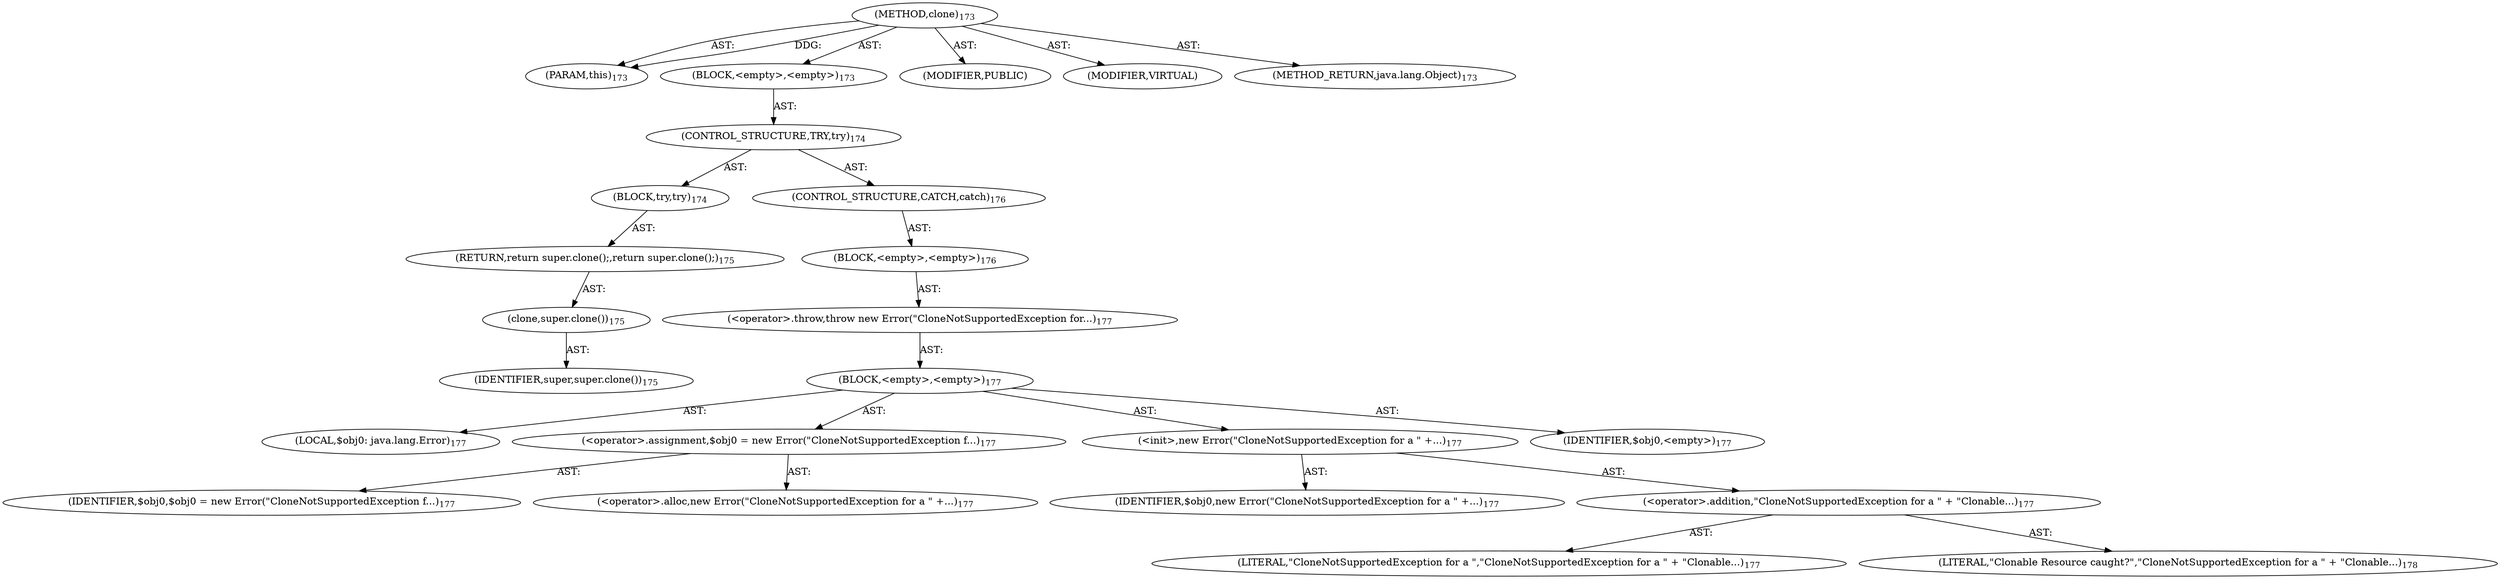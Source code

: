 digraph "clone" {  
"111669149708" [label = <(METHOD,clone)<SUB>173</SUB>> ]
"115964117017" [label = <(PARAM,this)<SUB>173</SUB>> ]
"25769803788" [label = <(BLOCK,&lt;empty&gt;,&lt;empty&gt;)<SUB>173</SUB>> ]
"47244640256" [label = <(CONTROL_STRUCTURE,TRY,try)<SUB>174</SUB>> ]
"25769803789" [label = <(BLOCK,try,try)<SUB>174</SUB>> ]
"146028888068" [label = <(RETURN,return super.clone();,return super.clone();)<SUB>175</SUB>> ]
"30064771112" [label = <(clone,super.clone())<SUB>175</SUB>> ]
"68719476773" [label = <(IDENTIFIER,super,super.clone())<SUB>175</SUB>> ]
"47244640257" [label = <(CONTROL_STRUCTURE,CATCH,catch)<SUB>176</SUB>> ]
"25769803790" [label = <(BLOCK,&lt;empty&gt;,&lt;empty&gt;)<SUB>176</SUB>> ]
"30064771113" [label = <(&lt;operator&gt;.throw,throw new Error(&quot;CloneNotSupportedException for...)<SUB>177</SUB>> ]
"25769803791" [label = <(BLOCK,&lt;empty&gt;,&lt;empty&gt;)<SUB>177</SUB>> ]
"94489280512" [label = <(LOCAL,$obj0: java.lang.Error)<SUB>177</SUB>> ]
"30064771114" [label = <(&lt;operator&gt;.assignment,$obj0 = new Error(&quot;CloneNotSupportedException f...)<SUB>177</SUB>> ]
"68719476774" [label = <(IDENTIFIER,$obj0,$obj0 = new Error(&quot;CloneNotSupportedException f...)<SUB>177</SUB>> ]
"30064771115" [label = <(&lt;operator&gt;.alloc,new Error(&quot;CloneNotSupportedException for a &quot; +...)<SUB>177</SUB>> ]
"30064771116" [label = <(&lt;init&gt;,new Error(&quot;CloneNotSupportedException for a &quot; +...)<SUB>177</SUB>> ]
"68719476775" [label = <(IDENTIFIER,$obj0,new Error(&quot;CloneNotSupportedException for a &quot; +...)<SUB>177</SUB>> ]
"30064771117" [label = <(&lt;operator&gt;.addition,&quot;CloneNotSupportedException for a &quot; + &quot;Clonable...)<SUB>177</SUB>> ]
"90194313230" [label = <(LITERAL,&quot;CloneNotSupportedException for a &quot;,&quot;CloneNotSupportedException for a &quot; + &quot;Clonable...)<SUB>177</SUB>> ]
"90194313231" [label = <(LITERAL,&quot;Clonable Resource caught?&quot;,&quot;CloneNotSupportedException for a &quot; + &quot;Clonable...)<SUB>178</SUB>> ]
"68719476776" [label = <(IDENTIFIER,$obj0,&lt;empty&gt;)<SUB>177</SUB>> ]
"133143986204" [label = <(MODIFIER,PUBLIC)> ]
"133143986205" [label = <(MODIFIER,VIRTUAL)> ]
"128849018892" [label = <(METHOD_RETURN,java.lang.Object)<SUB>173</SUB>> ]
  "111669149708" -> "115964117017"  [ label = "AST: "] 
  "111669149708" -> "25769803788"  [ label = "AST: "] 
  "111669149708" -> "133143986204"  [ label = "AST: "] 
  "111669149708" -> "133143986205"  [ label = "AST: "] 
  "111669149708" -> "128849018892"  [ label = "AST: "] 
  "25769803788" -> "47244640256"  [ label = "AST: "] 
  "47244640256" -> "25769803789"  [ label = "AST: "] 
  "47244640256" -> "47244640257"  [ label = "AST: "] 
  "25769803789" -> "146028888068"  [ label = "AST: "] 
  "146028888068" -> "30064771112"  [ label = "AST: "] 
  "30064771112" -> "68719476773"  [ label = "AST: "] 
  "47244640257" -> "25769803790"  [ label = "AST: "] 
  "25769803790" -> "30064771113"  [ label = "AST: "] 
  "30064771113" -> "25769803791"  [ label = "AST: "] 
  "25769803791" -> "94489280512"  [ label = "AST: "] 
  "25769803791" -> "30064771114"  [ label = "AST: "] 
  "25769803791" -> "30064771116"  [ label = "AST: "] 
  "25769803791" -> "68719476776"  [ label = "AST: "] 
  "30064771114" -> "68719476774"  [ label = "AST: "] 
  "30064771114" -> "30064771115"  [ label = "AST: "] 
  "30064771116" -> "68719476775"  [ label = "AST: "] 
  "30064771116" -> "30064771117"  [ label = "AST: "] 
  "30064771117" -> "90194313230"  [ label = "AST: "] 
  "30064771117" -> "90194313231"  [ label = "AST: "] 
  "111669149708" -> "115964117017"  [ label = "DDG: "] 
}
